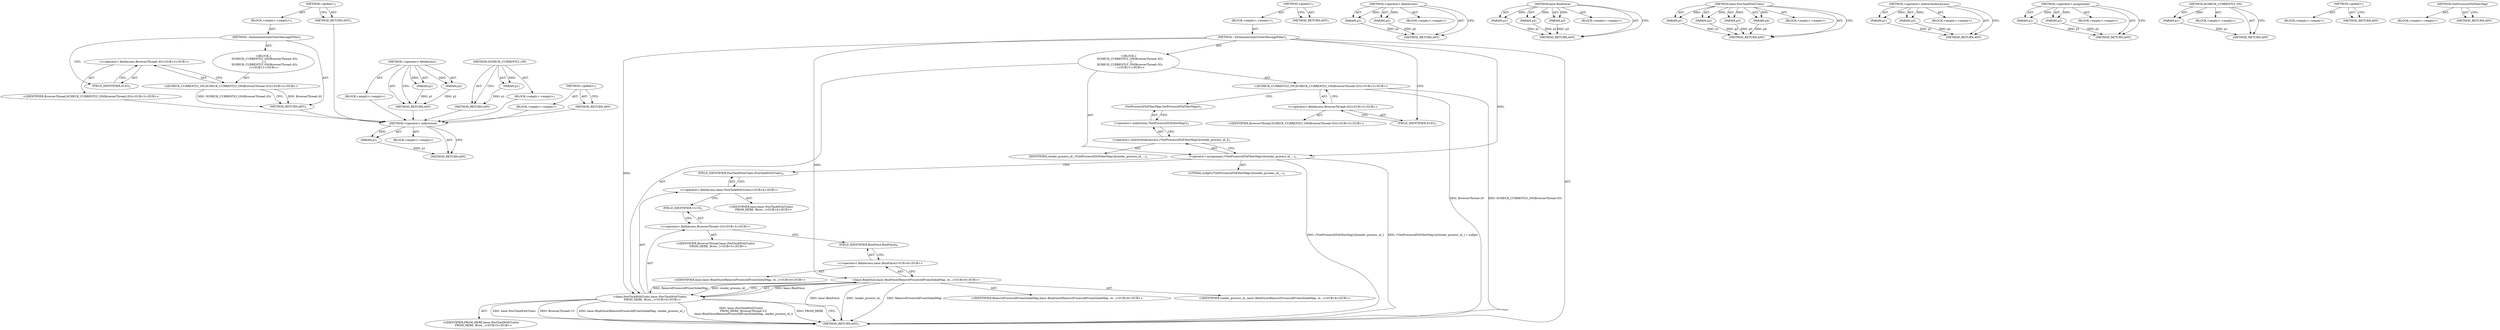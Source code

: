 digraph "&lt;global&gt;" {
vulnerable_72 [label=<(METHOD,&lt;operator&gt;.indirection)>];
vulnerable_73 [label=<(PARAM,p1)>];
vulnerable_74 [label=<(BLOCK,&lt;empty&gt;,&lt;empty&gt;)>];
vulnerable_75 [label=<(METHOD_RETURN,ANY)>];
vulnerable_6 [label=<(METHOD,&lt;global&gt;)<SUB>1</SUB>>];
vulnerable_7 [label=<(BLOCK,&lt;empty&gt;,&lt;empty&gt;)<SUB>1</SUB>>];
vulnerable_8 [label=<(METHOD,~ExtensionsGuestViewMessageFilter)<SUB>1</SUB>>];
vulnerable_9 [label="<(BLOCK,{
   DCHECK_CURRENTLY_ON(BrowserThread::IO);
  ...,{
   DCHECK_CURRENTLY_ON(BrowserThread::IO);
  ...)<SUB>1</SUB>>"];
vulnerable_10 [label="<(DCHECK_CURRENTLY_ON,DCHECK_CURRENTLY_ON(BrowserThread::IO))<SUB>2</SUB>>"];
vulnerable_11 [label="<(&lt;operator&gt;.fieldAccess,BrowserThread::IO)<SUB>2</SUB>>"];
vulnerable_12 [label="<(IDENTIFIER,BrowserThread,DCHECK_CURRENTLY_ON(BrowserThread::IO))<SUB>2</SUB>>"];
vulnerable_13 [label=<(FIELD_IDENTIFIER,IO,IO)<SUB>2</SUB>>];
vulnerable_14 [label=<(&lt;operator&gt;.assignment,(*GetProcessIdToFilterMap())[render_process_id_...)<SUB>3</SUB>>];
vulnerable_15 [label=<(&lt;operator&gt;.indirectIndexAccess,(*GetProcessIdToFilterMap())[render_process_id_])<SUB>3</SUB>>];
vulnerable_16 [label=<(&lt;operator&gt;.indirection,*GetProcessIdToFilterMap())<SUB>3</SUB>>];
vulnerable_17 [label=<(GetProcessIdToFilterMap,GetProcessIdToFilterMap())<SUB>3</SUB>>];
vulnerable_18 [label=<(IDENTIFIER,render_process_id_,(*GetProcessIdToFilterMap())[render_process_id_...)<SUB>3</SUB>>];
vulnerable_19 [label=<(LITERAL,nullptr,(*GetProcessIdToFilterMap())[render_process_id_...)<SUB>3</SUB>>];
vulnerable_20 [label="<(base.PostTaskWithTraits,base::PostTaskWithTraits(
      FROM_HERE, Brow...)<SUB>4</SUB>>"];
vulnerable_21 [label="<(&lt;operator&gt;.fieldAccess,base::PostTaskWithTraits)<SUB>4</SUB>>"];
vulnerable_22 [label="<(IDENTIFIER,base,base::PostTaskWithTraits(
      FROM_HERE, Brow...)<SUB>4</SUB>>"];
vulnerable_23 [label=<(FIELD_IDENTIFIER,PostTaskWithTraits,PostTaskWithTraits)<SUB>4</SUB>>];
vulnerable_24 [label="<(IDENTIFIER,FROM_HERE,base::PostTaskWithTraits(
      FROM_HERE, Brow...)<SUB>5</SUB>>"];
vulnerable_25 [label="<(&lt;operator&gt;.fieldAccess,BrowserThread::UI)<SUB>5</SUB>>"];
vulnerable_26 [label="<(IDENTIFIER,BrowserThread,base::PostTaskWithTraits(
      FROM_HERE, Brow...)<SUB>5</SUB>>"];
vulnerable_27 [label=<(FIELD_IDENTIFIER,UI,UI)<SUB>5</SUB>>];
vulnerable_28 [label="<(base.BindOnce,base::BindOnce(RemoveProcessIdFromGlobalMap, re...)<SUB>6</SUB>>"];
vulnerable_29 [label="<(&lt;operator&gt;.fieldAccess,base::BindOnce)<SUB>6</SUB>>"];
vulnerable_30 [label="<(IDENTIFIER,base,base::BindOnce(RemoveProcessIdFromGlobalMap, re...)<SUB>6</SUB>>"];
vulnerable_31 [label=<(FIELD_IDENTIFIER,BindOnce,BindOnce)<SUB>6</SUB>>];
vulnerable_32 [label="<(IDENTIFIER,RemoveProcessIdFromGlobalMap,base::BindOnce(RemoveProcessIdFromGlobalMap, re...)<SUB>6</SUB>>"];
vulnerable_33 [label="<(IDENTIFIER,render_process_id_,base::BindOnce(RemoveProcessIdFromGlobalMap, re...)<SUB>6</SUB>>"];
vulnerable_34 [label=<(METHOD_RETURN,ANY)<SUB>1</SUB>>];
vulnerable_36 [label=<(METHOD_RETURN,ANY)<SUB>1</SUB>>];
vulnerable_57 [label=<(METHOD,&lt;operator&gt;.fieldAccess)>];
vulnerable_58 [label=<(PARAM,p1)>];
vulnerable_59 [label=<(PARAM,p2)>];
vulnerable_60 [label=<(BLOCK,&lt;empty&gt;,&lt;empty&gt;)>];
vulnerable_61 [label=<(METHOD_RETURN,ANY)>];
vulnerable_86 [label=<(METHOD,base.BindOnce)>];
vulnerable_87 [label=<(PARAM,p1)>];
vulnerable_88 [label=<(PARAM,p2)>];
vulnerable_89 [label=<(PARAM,p3)>];
vulnerable_90 [label=<(BLOCK,&lt;empty&gt;,&lt;empty&gt;)>];
vulnerable_91 [label=<(METHOD_RETURN,ANY)>];
vulnerable_79 [label=<(METHOD,base.PostTaskWithTraits)>];
vulnerable_80 [label=<(PARAM,p1)>];
vulnerable_81 [label=<(PARAM,p2)>];
vulnerable_82 [label=<(PARAM,p3)>];
vulnerable_83 [label=<(PARAM,p4)>];
vulnerable_84 [label=<(BLOCK,&lt;empty&gt;,&lt;empty&gt;)>];
vulnerable_85 [label=<(METHOD_RETURN,ANY)>];
vulnerable_67 [label=<(METHOD,&lt;operator&gt;.indirectIndexAccess)>];
vulnerable_68 [label=<(PARAM,p1)>];
vulnerable_69 [label=<(PARAM,p2)>];
vulnerable_70 [label=<(BLOCK,&lt;empty&gt;,&lt;empty&gt;)>];
vulnerable_71 [label=<(METHOD_RETURN,ANY)>];
vulnerable_62 [label=<(METHOD,&lt;operator&gt;.assignment)>];
vulnerable_63 [label=<(PARAM,p1)>];
vulnerable_64 [label=<(PARAM,p2)>];
vulnerable_65 [label=<(BLOCK,&lt;empty&gt;,&lt;empty&gt;)>];
vulnerable_66 [label=<(METHOD_RETURN,ANY)>];
vulnerable_53 [label=<(METHOD,DCHECK_CURRENTLY_ON)>];
vulnerable_54 [label=<(PARAM,p1)>];
vulnerable_55 [label=<(BLOCK,&lt;empty&gt;,&lt;empty&gt;)>];
vulnerable_56 [label=<(METHOD_RETURN,ANY)>];
vulnerable_47 [label=<(METHOD,&lt;global&gt;)<SUB>1</SUB>>];
vulnerable_48 [label=<(BLOCK,&lt;empty&gt;,&lt;empty&gt;)>];
vulnerable_49 [label=<(METHOD_RETURN,ANY)>];
vulnerable_76 [label=<(METHOD,GetProcessIdToFilterMap)>];
vulnerable_77 [label=<(BLOCK,&lt;empty&gt;,&lt;empty&gt;)>];
vulnerable_78 [label=<(METHOD_RETURN,ANY)>];
fixed_6 [label=<(METHOD,&lt;global&gt;)<SUB>1</SUB>>];
fixed_7 [label=<(BLOCK,&lt;empty&gt;,&lt;empty&gt;)<SUB>1</SUB>>];
fixed_8 [label=<(METHOD,~ExtensionsGuestViewMessageFilter)<SUB>1</SUB>>];
fixed_9 [label="<(BLOCK,{
   DCHECK_CURRENTLY_ON(BrowserThread::IO);
 },{
   DCHECK_CURRENTLY_ON(BrowserThread::IO);
 })<SUB>1</SUB>>"];
fixed_10 [label="<(DCHECK_CURRENTLY_ON,DCHECK_CURRENTLY_ON(BrowserThread::IO))<SUB>2</SUB>>"];
fixed_11 [label="<(&lt;operator&gt;.fieldAccess,BrowserThread::IO)<SUB>2</SUB>>"];
fixed_12 [label="<(IDENTIFIER,BrowserThread,DCHECK_CURRENTLY_ON(BrowserThread::IO))<SUB>2</SUB>>"];
fixed_13 [label=<(FIELD_IDENTIFIER,IO,IO)<SUB>2</SUB>>];
fixed_14 [label=<(METHOD_RETURN,ANY)<SUB>1</SUB>>];
fixed_16 [label=<(METHOD_RETURN,ANY)<SUB>1</SUB>>];
fixed_33 [label=<(METHOD,&lt;operator&gt;.fieldAccess)>];
fixed_34 [label=<(PARAM,p1)>];
fixed_35 [label=<(PARAM,p2)>];
fixed_36 [label=<(BLOCK,&lt;empty&gt;,&lt;empty&gt;)>];
fixed_37 [label=<(METHOD_RETURN,ANY)>];
fixed_29 [label=<(METHOD,DCHECK_CURRENTLY_ON)>];
fixed_30 [label=<(PARAM,p1)>];
fixed_31 [label=<(BLOCK,&lt;empty&gt;,&lt;empty&gt;)>];
fixed_32 [label=<(METHOD_RETURN,ANY)>];
fixed_23 [label=<(METHOD,&lt;global&gt;)<SUB>1</SUB>>];
fixed_24 [label=<(BLOCK,&lt;empty&gt;,&lt;empty&gt;)>];
fixed_25 [label=<(METHOD_RETURN,ANY)>];
vulnerable_72 -> vulnerable_73  [key=0, label="AST: "];
vulnerable_72 -> vulnerable_73  [key=1, label="DDG: "];
vulnerable_72 -> vulnerable_74  [key=0, label="AST: "];
vulnerable_72 -> vulnerable_75  [key=0, label="AST: "];
vulnerable_72 -> vulnerable_75  [key=1, label="CFG: "];
vulnerable_73 -> vulnerable_75  [key=0, label="DDG: p1"];
vulnerable_6 -> vulnerable_7  [key=0, label="AST: "];
vulnerable_6 -> vulnerable_36  [key=0, label="AST: "];
vulnerable_6 -> vulnerable_36  [key=1, label="CFG: "];
vulnerable_7 -> vulnerable_8  [key=0, label="AST: "];
vulnerable_8 -> vulnerable_9  [key=0, label="AST: "];
vulnerable_8 -> vulnerable_34  [key=0, label="AST: "];
vulnerable_8 -> vulnerable_13  [key=0, label="CFG: "];
vulnerable_8 -> vulnerable_14  [key=0, label="DDG: "];
vulnerable_8 -> vulnerable_20  [key=0, label="DDG: "];
vulnerable_8 -> vulnerable_28  [key=0, label="DDG: "];
vulnerable_9 -> vulnerable_10  [key=0, label="AST: "];
vulnerable_9 -> vulnerable_14  [key=0, label="AST: "];
vulnerable_9 -> vulnerable_20  [key=0, label="AST: "];
vulnerable_10 -> vulnerable_11  [key=0, label="AST: "];
vulnerable_10 -> vulnerable_17  [key=0, label="CFG: "];
vulnerable_10 -> vulnerable_34  [key=0, label="DDG: BrowserThread::IO"];
vulnerable_10 -> vulnerable_34  [key=1, label="DDG: DCHECK_CURRENTLY_ON(BrowserThread::IO)"];
vulnerable_11 -> vulnerable_12  [key=0, label="AST: "];
vulnerable_11 -> vulnerable_13  [key=0, label="AST: "];
vulnerable_11 -> vulnerable_10  [key=0, label="CFG: "];
vulnerable_13 -> vulnerable_11  [key=0, label="CFG: "];
vulnerable_14 -> vulnerable_15  [key=0, label="AST: "];
vulnerable_14 -> vulnerable_19  [key=0, label="AST: "];
vulnerable_14 -> vulnerable_23  [key=0, label="CFG: "];
vulnerable_14 -> vulnerable_34  [key=0, label="DDG: (*GetProcessIdToFilterMap())[render_process_id_]"];
vulnerable_14 -> vulnerable_34  [key=1, label="DDG: (*GetProcessIdToFilterMap())[render_process_id_] = nullptr"];
vulnerable_15 -> vulnerable_16  [key=0, label="AST: "];
vulnerable_15 -> vulnerable_18  [key=0, label="AST: "];
vulnerable_15 -> vulnerable_14  [key=0, label="CFG: "];
vulnerable_16 -> vulnerable_17  [key=0, label="AST: "];
vulnerable_16 -> vulnerable_15  [key=0, label="CFG: "];
vulnerable_17 -> vulnerable_16  [key=0, label="CFG: "];
vulnerable_20 -> vulnerable_21  [key=0, label="AST: "];
vulnerable_20 -> vulnerable_24  [key=0, label="AST: "];
vulnerable_20 -> vulnerable_25  [key=0, label="AST: "];
vulnerable_20 -> vulnerable_28  [key=0, label="AST: "];
vulnerable_20 -> vulnerable_34  [key=0, label="CFG: "];
vulnerable_20 -> vulnerable_34  [key=1, label="DDG: base::PostTaskWithTraits"];
vulnerable_20 -> vulnerable_34  [key=2, label="DDG: BrowserThread::UI"];
vulnerable_20 -> vulnerable_34  [key=3, label="DDG: base::BindOnce(RemoveProcessIdFromGlobalMap, render_process_id_)"];
vulnerable_20 -> vulnerable_34  [key=4, label="DDG: base::PostTaskWithTraits(
      FROM_HERE, BrowserThread::UI,
      base::BindOnce(RemoveProcessIdFromGlobalMap, render_process_id_))"];
vulnerable_20 -> vulnerable_34  [key=5, label="DDG: FROM_HERE"];
vulnerable_21 -> vulnerable_22  [key=0, label="AST: "];
vulnerable_21 -> vulnerable_23  [key=0, label="AST: "];
vulnerable_21 -> vulnerable_27  [key=0, label="CFG: "];
vulnerable_23 -> vulnerable_21  [key=0, label="CFG: "];
vulnerable_25 -> vulnerable_26  [key=0, label="AST: "];
vulnerable_25 -> vulnerable_27  [key=0, label="AST: "];
vulnerable_25 -> vulnerable_31  [key=0, label="CFG: "];
vulnerable_27 -> vulnerable_25  [key=0, label="CFG: "];
vulnerable_28 -> vulnerable_29  [key=0, label="AST: "];
vulnerable_28 -> vulnerable_32  [key=0, label="AST: "];
vulnerable_28 -> vulnerable_33  [key=0, label="AST: "];
vulnerable_28 -> vulnerable_20  [key=0, label="CFG: "];
vulnerable_28 -> vulnerable_20  [key=1, label="DDG: base::BindOnce"];
vulnerable_28 -> vulnerable_20  [key=2, label="DDG: RemoveProcessIdFromGlobalMap"];
vulnerable_28 -> vulnerable_20  [key=3, label="DDG: render_process_id_"];
vulnerable_28 -> vulnerable_34  [key=0, label="DDG: base::BindOnce"];
vulnerable_28 -> vulnerable_34  [key=1, label="DDG: render_process_id_"];
vulnerable_28 -> vulnerable_34  [key=2, label="DDG: RemoveProcessIdFromGlobalMap"];
vulnerable_29 -> vulnerable_30  [key=0, label="AST: "];
vulnerable_29 -> vulnerable_31  [key=0, label="AST: "];
vulnerable_29 -> vulnerable_28  [key=0, label="CFG: "];
vulnerable_31 -> vulnerable_29  [key=0, label="CFG: "];
vulnerable_57 -> vulnerable_58  [key=0, label="AST: "];
vulnerable_57 -> vulnerable_58  [key=1, label="DDG: "];
vulnerable_57 -> vulnerable_60  [key=0, label="AST: "];
vulnerable_57 -> vulnerable_59  [key=0, label="AST: "];
vulnerable_57 -> vulnerable_59  [key=1, label="DDG: "];
vulnerable_57 -> vulnerable_61  [key=0, label="AST: "];
vulnerable_57 -> vulnerable_61  [key=1, label="CFG: "];
vulnerable_58 -> vulnerable_61  [key=0, label="DDG: p1"];
vulnerable_59 -> vulnerable_61  [key=0, label="DDG: p2"];
vulnerable_86 -> vulnerable_87  [key=0, label="AST: "];
vulnerable_86 -> vulnerable_87  [key=1, label="DDG: "];
vulnerable_86 -> vulnerable_90  [key=0, label="AST: "];
vulnerable_86 -> vulnerable_88  [key=0, label="AST: "];
vulnerable_86 -> vulnerable_88  [key=1, label="DDG: "];
vulnerable_86 -> vulnerable_91  [key=0, label="AST: "];
vulnerable_86 -> vulnerable_91  [key=1, label="CFG: "];
vulnerable_86 -> vulnerable_89  [key=0, label="AST: "];
vulnerable_86 -> vulnerable_89  [key=1, label="DDG: "];
vulnerable_87 -> vulnerable_91  [key=0, label="DDG: p1"];
vulnerable_88 -> vulnerable_91  [key=0, label="DDG: p2"];
vulnerable_89 -> vulnerable_91  [key=0, label="DDG: p3"];
vulnerable_79 -> vulnerable_80  [key=0, label="AST: "];
vulnerable_79 -> vulnerable_80  [key=1, label="DDG: "];
vulnerable_79 -> vulnerable_84  [key=0, label="AST: "];
vulnerable_79 -> vulnerable_81  [key=0, label="AST: "];
vulnerable_79 -> vulnerable_81  [key=1, label="DDG: "];
vulnerable_79 -> vulnerable_85  [key=0, label="AST: "];
vulnerable_79 -> vulnerable_85  [key=1, label="CFG: "];
vulnerable_79 -> vulnerable_82  [key=0, label="AST: "];
vulnerable_79 -> vulnerable_82  [key=1, label="DDG: "];
vulnerable_79 -> vulnerable_83  [key=0, label="AST: "];
vulnerable_79 -> vulnerable_83  [key=1, label="DDG: "];
vulnerable_80 -> vulnerable_85  [key=0, label="DDG: p1"];
vulnerable_81 -> vulnerable_85  [key=0, label="DDG: p2"];
vulnerable_82 -> vulnerable_85  [key=0, label="DDG: p3"];
vulnerable_83 -> vulnerable_85  [key=0, label="DDG: p4"];
vulnerable_67 -> vulnerable_68  [key=0, label="AST: "];
vulnerable_67 -> vulnerable_68  [key=1, label="DDG: "];
vulnerable_67 -> vulnerable_70  [key=0, label="AST: "];
vulnerable_67 -> vulnerable_69  [key=0, label="AST: "];
vulnerable_67 -> vulnerable_69  [key=1, label="DDG: "];
vulnerable_67 -> vulnerable_71  [key=0, label="AST: "];
vulnerable_67 -> vulnerable_71  [key=1, label="CFG: "];
vulnerable_68 -> vulnerable_71  [key=0, label="DDG: p1"];
vulnerable_69 -> vulnerable_71  [key=0, label="DDG: p2"];
vulnerable_62 -> vulnerable_63  [key=0, label="AST: "];
vulnerable_62 -> vulnerable_63  [key=1, label="DDG: "];
vulnerable_62 -> vulnerable_65  [key=0, label="AST: "];
vulnerable_62 -> vulnerable_64  [key=0, label="AST: "];
vulnerable_62 -> vulnerable_64  [key=1, label="DDG: "];
vulnerable_62 -> vulnerable_66  [key=0, label="AST: "];
vulnerable_62 -> vulnerable_66  [key=1, label="CFG: "];
vulnerable_63 -> vulnerable_66  [key=0, label="DDG: p1"];
vulnerable_64 -> vulnerable_66  [key=0, label="DDG: p2"];
vulnerable_53 -> vulnerable_54  [key=0, label="AST: "];
vulnerable_53 -> vulnerable_54  [key=1, label="DDG: "];
vulnerable_53 -> vulnerable_55  [key=0, label="AST: "];
vulnerable_53 -> vulnerable_56  [key=0, label="AST: "];
vulnerable_53 -> vulnerable_56  [key=1, label="CFG: "];
vulnerable_54 -> vulnerable_56  [key=0, label="DDG: p1"];
vulnerable_47 -> vulnerable_48  [key=0, label="AST: "];
vulnerable_47 -> vulnerable_49  [key=0, label="AST: "];
vulnerable_47 -> vulnerable_49  [key=1, label="CFG: "];
vulnerable_76 -> vulnerable_77  [key=0, label="AST: "];
vulnerable_76 -> vulnerable_78  [key=0, label="AST: "];
vulnerable_76 -> vulnerable_78  [key=1, label="CFG: "];
fixed_6 -> fixed_7  [key=0, label="AST: "];
fixed_6 -> fixed_16  [key=0, label="AST: "];
fixed_6 -> fixed_16  [key=1, label="CFG: "];
fixed_7 -> fixed_8  [key=0, label="AST: "];
fixed_8 -> fixed_9  [key=0, label="AST: "];
fixed_8 -> fixed_14  [key=0, label="AST: "];
fixed_8 -> fixed_13  [key=0, label="CFG: "];
fixed_9 -> fixed_10  [key=0, label="AST: "];
fixed_10 -> fixed_11  [key=0, label="AST: "];
fixed_10 -> fixed_14  [key=0, label="CFG: "];
fixed_10 -> fixed_14  [key=1, label="DDG: BrowserThread::IO"];
fixed_10 -> fixed_14  [key=2, label="DDG: DCHECK_CURRENTLY_ON(BrowserThread::IO)"];
fixed_11 -> fixed_12  [key=0, label="AST: "];
fixed_11 -> fixed_13  [key=0, label="AST: "];
fixed_11 -> fixed_10  [key=0, label="CFG: "];
fixed_12 -> vulnerable_72  [key=0];
fixed_13 -> fixed_11  [key=0, label="CFG: "];
fixed_14 -> vulnerable_72  [key=0];
fixed_16 -> vulnerable_72  [key=0];
fixed_33 -> fixed_34  [key=0, label="AST: "];
fixed_33 -> fixed_34  [key=1, label="DDG: "];
fixed_33 -> fixed_36  [key=0, label="AST: "];
fixed_33 -> fixed_35  [key=0, label="AST: "];
fixed_33 -> fixed_35  [key=1, label="DDG: "];
fixed_33 -> fixed_37  [key=0, label="AST: "];
fixed_33 -> fixed_37  [key=1, label="CFG: "];
fixed_34 -> fixed_37  [key=0, label="DDG: p1"];
fixed_35 -> fixed_37  [key=0, label="DDG: p2"];
fixed_36 -> vulnerable_72  [key=0];
fixed_37 -> vulnerable_72  [key=0];
fixed_29 -> fixed_30  [key=0, label="AST: "];
fixed_29 -> fixed_30  [key=1, label="DDG: "];
fixed_29 -> fixed_31  [key=0, label="AST: "];
fixed_29 -> fixed_32  [key=0, label="AST: "];
fixed_29 -> fixed_32  [key=1, label="CFG: "];
fixed_30 -> fixed_32  [key=0, label="DDG: p1"];
fixed_31 -> vulnerable_72  [key=0];
fixed_32 -> vulnerable_72  [key=0];
fixed_23 -> fixed_24  [key=0, label="AST: "];
fixed_23 -> fixed_25  [key=0, label="AST: "];
fixed_23 -> fixed_25  [key=1, label="CFG: "];
fixed_24 -> vulnerable_72  [key=0];
fixed_25 -> vulnerable_72  [key=0];
}
